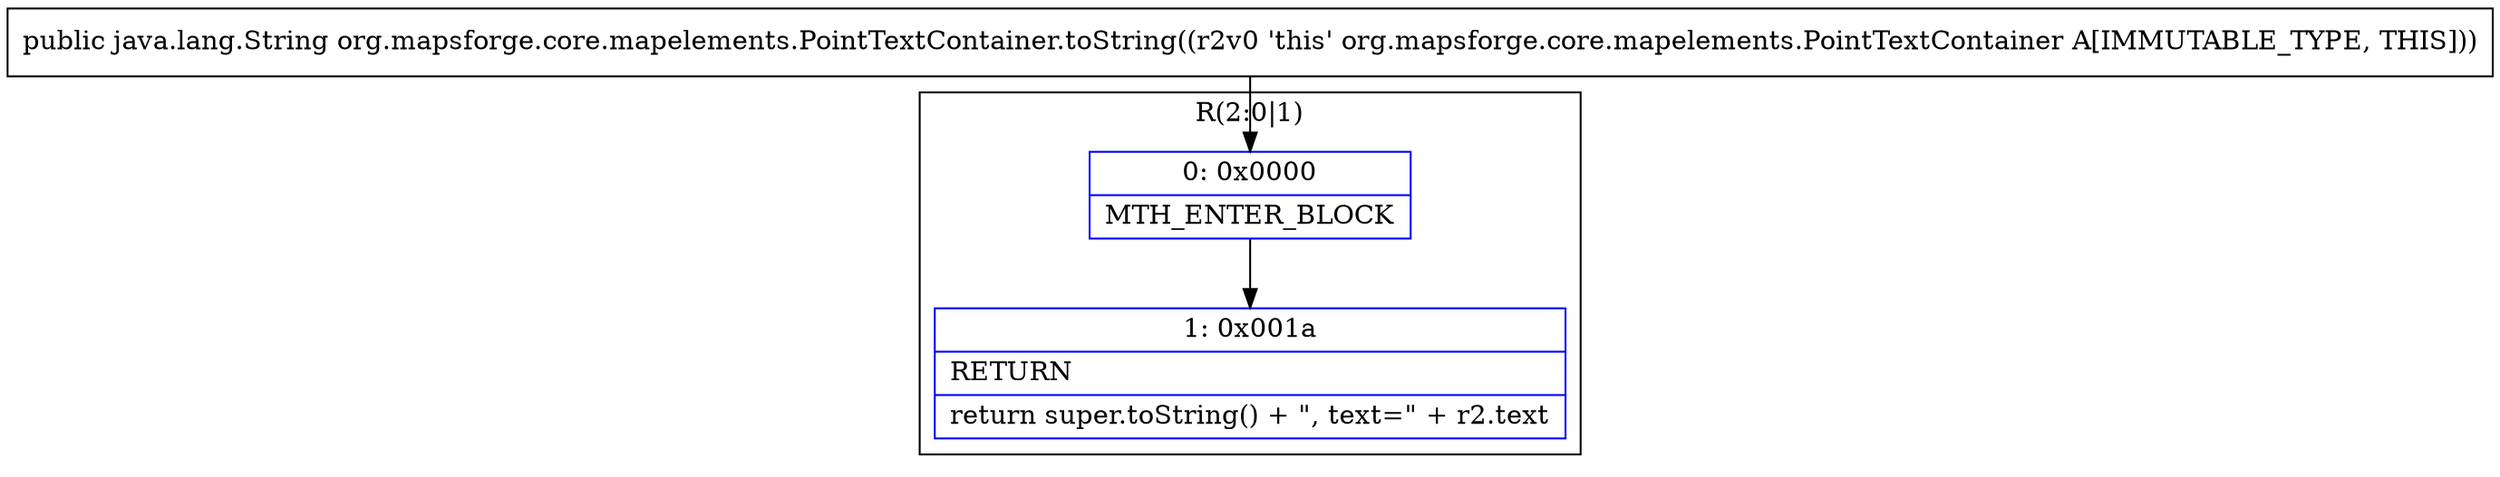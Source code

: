 digraph "CFG fororg.mapsforge.core.mapelements.PointTextContainer.toString()Ljava\/lang\/String;" {
subgraph cluster_Region_563028215 {
label = "R(2:0|1)";
node [shape=record,color=blue];
Node_0 [shape=record,label="{0\:\ 0x0000|MTH_ENTER_BLOCK\l}"];
Node_1 [shape=record,label="{1\:\ 0x001a|RETURN\l|return super.toString() + \", text=\" + r2.text\l}"];
}
MethodNode[shape=record,label="{public java.lang.String org.mapsforge.core.mapelements.PointTextContainer.toString((r2v0 'this' org.mapsforge.core.mapelements.PointTextContainer A[IMMUTABLE_TYPE, THIS])) }"];
MethodNode -> Node_0;
Node_0 -> Node_1;
}

